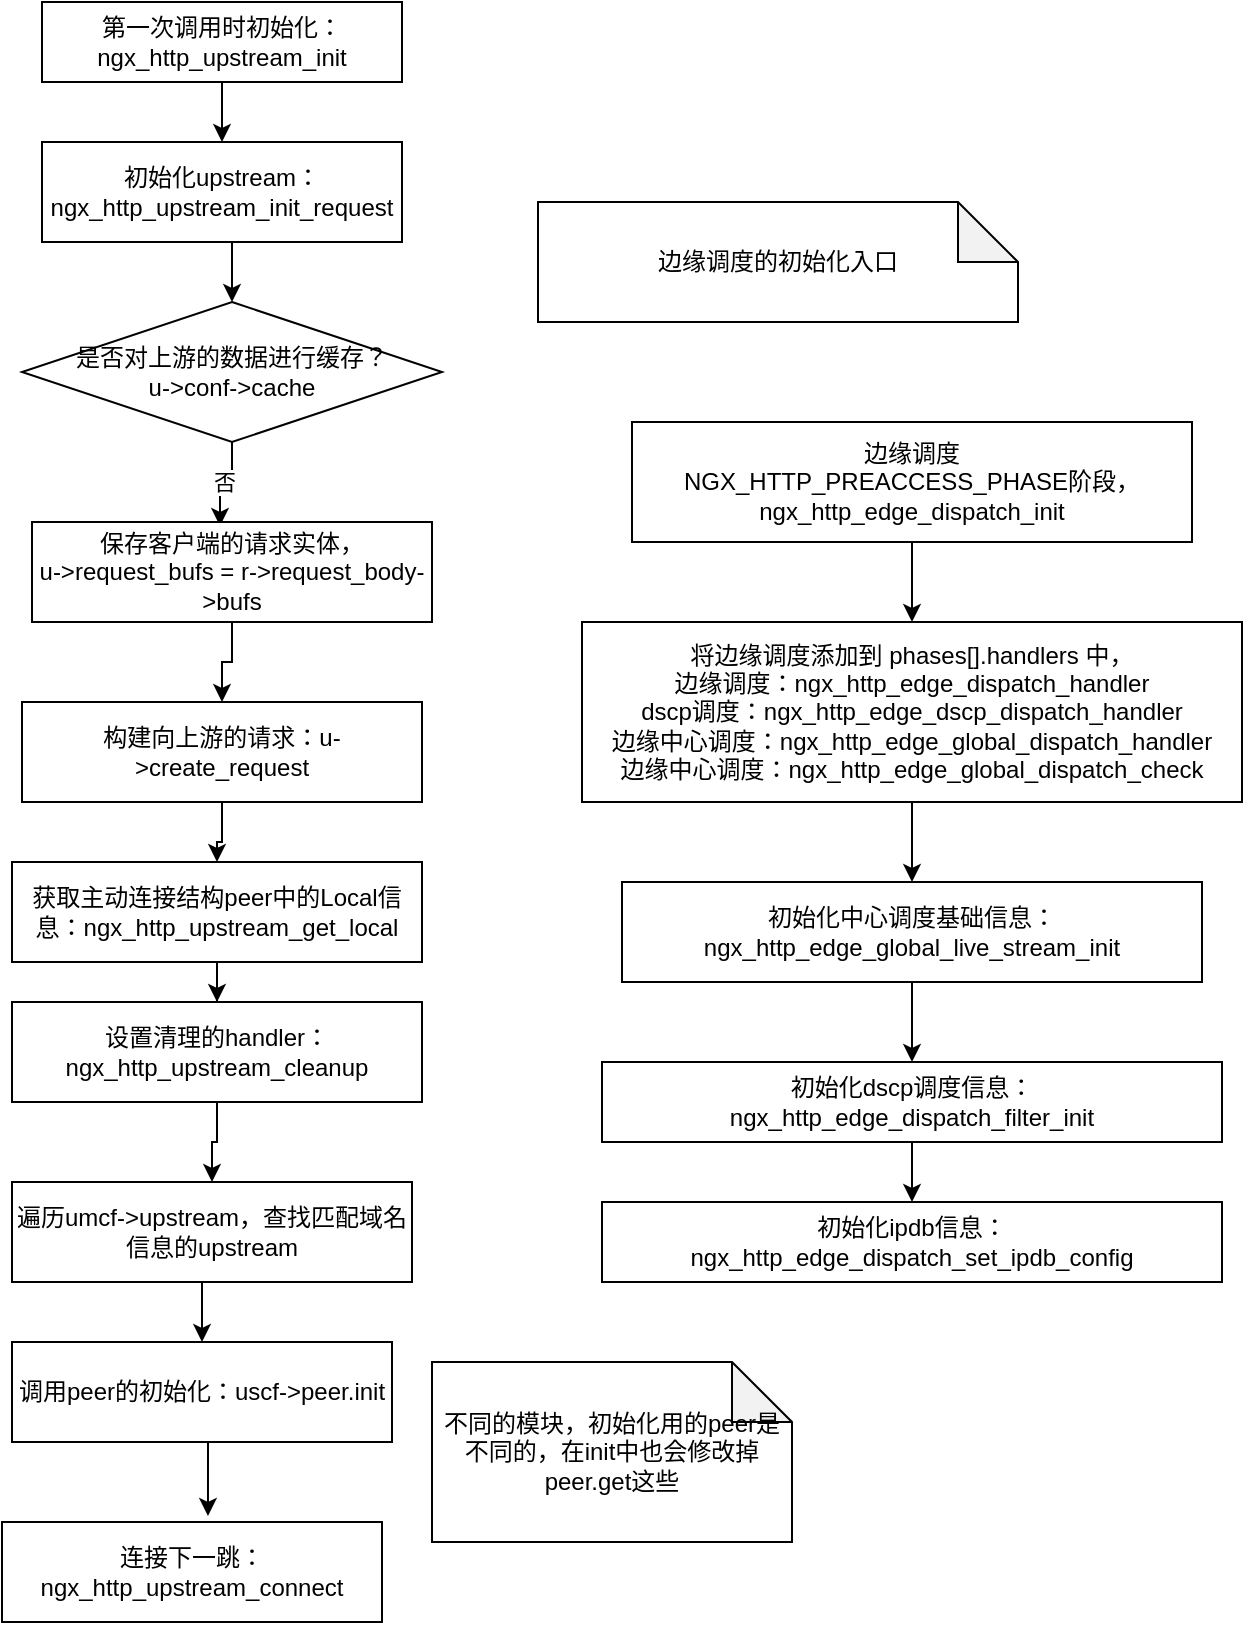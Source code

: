 <mxfile version="12.7.1" type="device" pages="6"><diagram id="xJa1VLeCb-OxKfopgKC_" name="边缘调度"><mxGraphModel dx="720" dy="401" grid="1" gridSize="10" guides="1" tooltips="1" connect="1" arrows="1" fold="1" page="1" pageScale="1" pageWidth="827" pageHeight="1169" background="#ffffff" math="0" shadow="0"><root><mxCell id="0"/><mxCell id="1" parent="0"/><mxCell id="dmSYt0B4u4W0ROrOvuMu-9" value="否" style="edgeStyle=orthogonalEdgeStyle;rounded=0;orthogonalLoop=1;jettySize=auto;html=1;exitX=0.5;exitY=1;exitDx=0;exitDy=0;entryX=0.47;entryY=0.04;entryDx=0;entryDy=0;entryPerimeter=0;" parent="1" source="R6pWx-1l5vKUemTgEosf-3" target="R6pWx-1l5vKUemTgEosf-4" edge="1"><mxGeometry relative="1" as="geometry"/></mxCell><mxCell id="R6pWx-1l5vKUemTgEosf-3" value="是否对上游的数据进行缓存？&lt;br&gt;u-&amp;gt;conf-&amp;gt;cache" style="rhombus;whiteSpace=wrap;html=1;" parent="1" vertex="1"><mxGeometry x="60" y="250" width="210" height="70" as="geometry"/></mxCell><mxCell id="dmSYt0B4u4W0ROrOvuMu-45" style="edgeStyle=orthogonalEdgeStyle;rounded=0;orthogonalLoop=1;jettySize=auto;html=1;exitX=0.5;exitY=1;exitDx=0;exitDy=0;entryX=0.5;entryY=0;entryDx=0;entryDy=0;" parent="1" source="R6pWx-1l5vKUemTgEosf-4" target="dmSYt0B4u4W0ROrOvuMu-4" edge="1"><mxGeometry relative="1" as="geometry"/></mxCell><mxCell id="R6pWx-1l5vKUemTgEosf-4" value="保存客户端的请求实体，&lt;br&gt;u-&amp;gt;request_bufs = r-&amp;gt;request_body-&amp;gt;bufs" style="rounded=0;whiteSpace=wrap;html=1;" parent="1" vertex="1"><mxGeometry x="65" y="360" width="200" height="50" as="geometry"/></mxCell><mxCell id="dmSYt0B4u4W0ROrOvuMu-42" style="edgeStyle=orthogonalEdgeStyle;rounded=0;orthogonalLoop=1;jettySize=auto;html=1;exitX=0.5;exitY=1;exitDx=0;exitDy=0;entryX=0.5;entryY=0;entryDx=0;entryDy=0;" parent="1" source="R6pWx-1l5vKUemTgEosf-6" target="R6pWx-1l5vKUemTgEosf-7" edge="1"><mxGeometry relative="1" as="geometry"/></mxCell><mxCell id="R6pWx-1l5vKUemTgEosf-6" value="第一次调用时初始化：ngx_http_upstream_init" style="rounded=0;whiteSpace=wrap;html=1;" parent="1" vertex="1"><mxGeometry x="70" y="100" width="180" height="40" as="geometry"/></mxCell><mxCell id="dmSYt0B4u4W0ROrOvuMu-44" style="edgeStyle=orthogonalEdgeStyle;rounded=0;orthogonalLoop=1;jettySize=auto;html=1;exitX=0.5;exitY=1;exitDx=0;exitDy=0;entryX=0.5;entryY=0;entryDx=0;entryDy=0;" parent="1" source="R6pWx-1l5vKUemTgEosf-7" target="R6pWx-1l5vKUemTgEosf-3" edge="1"><mxGeometry relative="1" as="geometry"/></mxCell><mxCell id="R6pWx-1l5vKUemTgEosf-7" value="初始化upstream：ngx_http_upstream_init_request" style="rounded=0;whiteSpace=wrap;html=1;" parent="1" vertex="1"><mxGeometry x="70" y="170" width="180" height="50" as="geometry"/></mxCell><mxCell id="hOz2YSWIGSY49YrpxIc_-2" value="边缘调度的初始化入口" style="shape=note;whiteSpace=wrap;html=1;backgroundOutline=1;darkOpacity=0.05;" parent="1" vertex="1"><mxGeometry x="318" y="200" width="240" height="60" as="geometry"/></mxCell><mxCell id="dmSYt0B4u4W0ROrOvuMu-1" value="不同的模块，初始化用的peer是不同的，在init中也会修改掉peer.get这些" style="shape=note;whiteSpace=wrap;html=1;backgroundOutline=1;darkOpacity=0.05;" parent="1" vertex="1"><mxGeometry x="265" y="780" width="180" height="90" as="geometry"/></mxCell><mxCell id="dmSYt0B4u4W0ROrOvuMu-52" style="edgeStyle=orthogonalEdgeStyle;rounded=0;orthogonalLoop=1;jettySize=auto;html=1;exitX=0.5;exitY=1;exitDx=0;exitDy=0;" parent="1" source="dmSYt0B4u4W0ROrOvuMu-2" target="dmSYt0B4u4W0ROrOvuMu-15" edge="1"><mxGeometry relative="1" as="geometry"/></mxCell><mxCell id="dmSYt0B4u4W0ROrOvuMu-2" value="将边缘调度添加到 phases[].handlers 中，&lt;br&gt;边缘调度：ngx_http_edge_dispatch_handler&lt;br&gt;dscp调度：ngx_http_edge_dscp_dispatch_handler&lt;br&gt;边缘中心调度：ngx_http_edge_global_dispatch_handler&lt;br&gt;边缘中心调度：ngx_http_edge_global_dispatch_check" style="rounded=0;whiteSpace=wrap;html=1;" parent="1" vertex="1"><mxGeometry x="340" y="410" width="330" height="90" as="geometry"/></mxCell><mxCell id="dmSYt0B4u4W0ROrOvuMu-47" style="edgeStyle=orthogonalEdgeStyle;rounded=0;orthogonalLoop=1;jettySize=auto;html=1;exitX=0.5;exitY=1;exitDx=0;exitDy=0;" parent="1" source="dmSYt0B4u4W0ROrOvuMu-3" target="dmSYt0B4u4W0ROrOvuMu-8" edge="1"><mxGeometry relative="1" as="geometry"/></mxCell><mxCell id="dmSYt0B4u4W0ROrOvuMu-3" value="获取主动连接结构peer中的Local信息：ngx_http_upstream_get_local" style="rounded=0;whiteSpace=wrap;html=1;" parent="1" vertex="1"><mxGeometry x="55" y="530" width="205" height="50" as="geometry"/></mxCell><mxCell id="dmSYt0B4u4W0ROrOvuMu-46" style="edgeStyle=orthogonalEdgeStyle;rounded=0;orthogonalLoop=1;jettySize=auto;html=1;exitX=0.5;exitY=1;exitDx=0;exitDy=0;" parent="1" source="dmSYt0B4u4W0ROrOvuMu-4" target="dmSYt0B4u4W0ROrOvuMu-3" edge="1"><mxGeometry relative="1" as="geometry"/></mxCell><mxCell id="dmSYt0B4u4W0ROrOvuMu-4" value="构建向上游的请求：u-&amp;gt;create_request" style="rounded=0;whiteSpace=wrap;html=1;" parent="1" vertex="1"><mxGeometry x="60" y="450" width="200" height="50" as="geometry"/></mxCell><mxCell id="dmSYt0B4u4W0ROrOvuMu-5" value="连接下一跳：ngx_http_upstream_connect" style="rounded=0;whiteSpace=wrap;html=1;" parent="1" vertex="1"><mxGeometry x="50" y="860" width="190" height="50" as="geometry"/></mxCell><mxCell id="dmSYt0B4u4W0ROrOvuMu-50" style="edgeStyle=orthogonalEdgeStyle;rounded=0;orthogonalLoop=1;jettySize=auto;html=1;exitX=0.5;exitY=1;exitDx=0;exitDy=0;entryX=0.542;entryY=-0.06;entryDx=0;entryDy=0;entryPerimeter=0;" parent="1" source="dmSYt0B4u4W0ROrOvuMu-6" target="dmSYt0B4u4W0ROrOvuMu-5" edge="1"><mxGeometry relative="1" as="geometry"/></mxCell><mxCell id="dmSYt0B4u4W0ROrOvuMu-6" value="调用peer的初始化：uscf-&amp;gt;peer.init" style="rounded=0;whiteSpace=wrap;html=1;" parent="1" vertex="1"><mxGeometry x="55" y="770" width="190" height="50" as="geometry"/></mxCell><mxCell id="dmSYt0B4u4W0ROrOvuMu-49" style="edgeStyle=orthogonalEdgeStyle;rounded=0;orthogonalLoop=1;jettySize=auto;html=1;exitX=0.5;exitY=1;exitDx=0;exitDy=0;entryX=0.5;entryY=0;entryDx=0;entryDy=0;" parent="1" source="dmSYt0B4u4W0ROrOvuMu-7" target="dmSYt0B4u4W0ROrOvuMu-6" edge="1"><mxGeometry relative="1" as="geometry"/></mxCell><mxCell id="dmSYt0B4u4W0ROrOvuMu-7" value="遍历umcf-&amp;gt;upstream，查找匹配域名信息的upstream" style="rounded=0;whiteSpace=wrap;html=1;" parent="1" vertex="1"><mxGeometry x="55" y="690" width="200" height="50" as="geometry"/></mxCell><mxCell id="dmSYt0B4u4W0ROrOvuMu-48" style="edgeStyle=orthogonalEdgeStyle;rounded=0;orthogonalLoop=1;jettySize=auto;html=1;exitX=0.5;exitY=1;exitDx=0;exitDy=0;entryX=0.5;entryY=0;entryDx=0;entryDy=0;" parent="1" source="dmSYt0B4u4W0ROrOvuMu-8" target="dmSYt0B4u4W0ROrOvuMu-7" edge="1"><mxGeometry relative="1" as="geometry"/></mxCell><mxCell id="dmSYt0B4u4W0ROrOvuMu-8" value="设置清理的handler：ngx_http_upstream_cleanup" style="rounded=0;whiteSpace=wrap;html=1;" parent="1" vertex="1"><mxGeometry x="55" y="600" width="205" height="50" as="geometry"/></mxCell><mxCell id="dmSYt0B4u4W0ROrOvuMu-51" style="edgeStyle=orthogonalEdgeStyle;rounded=0;orthogonalLoop=1;jettySize=auto;html=1;exitX=0.5;exitY=1;exitDx=0;exitDy=0;entryX=0.5;entryY=0;entryDx=0;entryDy=0;" parent="1" source="dmSYt0B4u4W0ROrOvuMu-11" target="dmSYt0B4u4W0ROrOvuMu-2" edge="1"><mxGeometry relative="1" as="geometry"/></mxCell><mxCell id="dmSYt0B4u4W0ROrOvuMu-11" value="边缘调度&lt;br&gt;NGX_HTTP_PREACCESS_PHASE阶段，ngx_http_edge_dispatch_init" style="rounded=0;whiteSpace=wrap;html=1;" parent="1" vertex="1"><mxGeometry x="365" y="310" width="280" height="60" as="geometry"/></mxCell><mxCell id="dmSYt0B4u4W0ROrOvuMu-13" value="初始化ipdb信息：&lt;br&gt;ngx_http_edge_dispatch_set_ipdb_config" style="rounded=0;whiteSpace=wrap;html=1;" parent="1" vertex="1"><mxGeometry x="350" y="700" width="310" height="40" as="geometry"/></mxCell><mxCell id="dmSYt0B4u4W0ROrOvuMu-54" style="edgeStyle=orthogonalEdgeStyle;rounded=0;orthogonalLoop=1;jettySize=auto;html=1;exitX=0.5;exitY=1;exitDx=0;exitDy=0;" parent="1" source="dmSYt0B4u4W0ROrOvuMu-14" target="dmSYt0B4u4W0ROrOvuMu-13" edge="1"><mxGeometry relative="1" as="geometry"/></mxCell><mxCell id="dmSYt0B4u4W0ROrOvuMu-14" value="初始化dscp调度信息：&lt;br&gt;ngx_http_edge_dispatch_filter_init" style="rounded=0;whiteSpace=wrap;html=1;" parent="1" vertex="1"><mxGeometry x="350" y="630" width="310" height="40" as="geometry"/></mxCell><mxCell id="dmSYt0B4u4W0ROrOvuMu-53" style="edgeStyle=orthogonalEdgeStyle;rounded=0;orthogonalLoop=1;jettySize=auto;html=1;exitX=0.5;exitY=1;exitDx=0;exitDy=0;entryX=0.5;entryY=0;entryDx=0;entryDy=0;" parent="1" source="dmSYt0B4u4W0ROrOvuMu-15" target="dmSYt0B4u4W0ROrOvuMu-14" edge="1"><mxGeometry relative="1" as="geometry"/></mxCell><mxCell id="dmSYt0B4u4W0ROrOvuMu-15" value="初始化中心调度基础信息：&lt;br&gt;ngx_http_edge_global_live_stream_init" style="rounded=0;whiteSpace=wrap;html=1;" parent="1" vertex="1"><mxGeometry x="360" y="540" width="290" height="50" as="geometry"/></mxCell></root></mxGraphModel></diagram><diagram id="uzWTCNlOHrkC--cHDbZ6" name="302重定向"><mxGraphModel dx="1046" dy="570" grid="1" gridSize="10" guides="1" tooltips="1" connect="1" arrows="1" fold="1" page="1" pageScale="1" pageWidth="827" pageHeight="1169" math="0" shadow="0"><root><mxCell id="VX5C98Mkdf1qxtgi8NwO-0"/><mxCell id="VX5C98Mkdf1qxtgi8NwO-1" parent="VX5C98Mkdf1qxtgi8NwO-0"/><mxCell id="Jim0SQ9EVV2BfO76Mbbh-0" value="302重定向&lt;br&gt;模块 ngx_http_upstream_redirect_module" style="shape=note;whiteSpace=wrap;html=1;backgroundOutline=1;darkOpacity=0.05;" vertex="1" parent="VX5C98Mkdf1qxtgi8NwO-1"><mxGeometry x="70" y="50" width="240" height="50" as="geometry"/></mxCell><mxCell id="Jim0SQ9EVV2BfO76Mbbh-1" value="" style="edgeStyle=orthogonalEdgeStyle;rounded=0;orthogonalLoop=1;jettySize=auto;html=1;" edge="1" parent="VX5C98Mkdf1qxtgi8NwO-1" source="Jim0SQ9EVV2BfO76Mbbh-2" target="Jim0SQ9EVV2BfO76Mbbh-19"><mxGeometry relative="1" as="geometry"/></mxCell><mxCell id="Jim0SQ9EVV2BfO76Mbbh-2" value="调用header_filter，获取模式和ip&lt;br&gt;ngx_http_core_ex_get_dispatch_mode" style="rounded=0;whiteSpace=wrap;html=1;" vertex="1" parent="VX5C98Mkdf1qxtgi8NwO-1"><mxGeometry x="165.5" y="310" width="232" height="50" as="geometry"/></mxCell><mxCell id="Jim0SQ9EVV2BfO76Mbbh-3" value="" style="edgeStyle=orthogonalEdgeStyle;rounded=0;orthogonalLoop=1;jettySize=auto;html=1;" edge="1" parent="VX5C98Mkdf1qxtgi8NwO-1" source="Jim0SQ9EVV2BfO76Mbbh-4" target="Jim0SQ9EVV2BfO76Mbbh-2"><mxGeometry relative="1" as="geometry"/></mxCell><mxCell id="Jim0SQ9EVV2BfO76Mbbh-4" value="&lt;span style=&quot;white-space: normal&quot;&gt;赋值header_filter：&lt;br&gt;ngx_http_upstream_redirect_filter&lt;/span&gt;" style="rounded=0;whiteSpace=wrap;html=1;" vertex="1" parent="VX5C98Mkdf1qxtgi8NwO-1"><mxGeometry x="181.5" y="220" width="190" height="50" as="geometry"/></mxCell><mxCell id="Jim0SQ9EVV2BfO76Mbbh-5" value="" style="edgeStyle=orthogonalEdgeStyle;rounded=0;orthogonalLoop=1;jettySize=auto;html=1;" edge="1" parent="VX5C98Mkdf1qxtgi8NwO-1" source="Jim0SQ9EVV2BfO76Mbbh-6" target="Jim0SQ9EVV2BfO76Mbbh-4"><mxGeometry relative="1" as="geometry"/></mxCell><mxCell id="Jim0SQ9EVV2BfO76Mbbh-6" value="302功能初始化的时候，添加了header_filter" style="rounded=0;whiteSpace=wrap;html=1;" vertex="1" parent="VX5C98Mkdf1qxtgi8NwO-1"><mxGeometry x="183" y="130" width="187" height="50" as="geometry"/></mxCell><mxCell id="Jim0SQ9EVV2BfO76Mbbh-7" value="否" style="edgeStyle=orthogonalEdgeStyle;rounded=0;orthogonalLoop=1;jettySize=auto;html=1;" edge="1" parent="VX5C98Mkdf1qxtgi8NwO-1" source="Jim0SQ9EVV2BfO76Mbbh-10" target="Jim0SQ9EVV2BfO76Mbbh-25"><mxGeometry relative="1" as="geometry"/></mxCell><mxCell id="Jim0SQ9EVV2BfO76Mbbh-8" style="edgeStyle=orthogonalEdgeStyle;rounded=0;orthogonalLoop=1;jettySize=auto;html=1;exitX=1;exitY=0.5;exitDx=0;exitDy=0;entryX=0.5;entryY=0;entryDx=0;entryDy=0;" edge="1" parent="VX5C98Mkdf1qxtgi8NwO-1" source="Jim0SQ9EVV2BfO76Mbbh-10" target="Jim0SQ9EVV2BfO76Mbbh-23"><mxGeometry relative="1" as="geometry"/></mxCell><mxCell id="Jim0SQ9EVV2BfO76Mbbh-9" value="是" style="text;html=1;align=center;verticalAlign=middle;resizable=0;points=[];labelBackgroundColor=#ffffff;" vertex="1" connectable="0" parent="Jim0SQ9EVV2BfO76Mbbh-8"><mxGeometry x="-0.551" y="4" relative="1" as="geometry"><mxPoint as="offset"/></mxGeometry></mxCell><mxCell id="Jim0SQ9EVV2BfO76Mbbh-10" value="连接是ssl？" style="rhombus;whiteSpace=wrap;html=1;" vertex="1" parent="VX5C98Mkdf1qxtgi8NwO-1"><mxGeometry x="455" y="300" width="200" height="60" as="geometry"/></mxCell><mxCell id="Jim0SQ9EVV2BfO76Mbbh-11" style="edgeStyle=orthogonalEdgeStyle;rounded=0;orthogonalLoop=1;jettySize=auto;html=1;exitX=0.5;exitY=1;exitDx=0;exitDy=0;" edge="1" parent="VX5C98Mkdf1qxtgi8NwO-1" source="Jim0SQ9EVV2BfO76Mbbh-15" target="Jim0SQ9EVV2BfO76Mbbh-26"><mxGeometry relative="1" as="geometry"/></mxCell><mxCell id="Jim0SQ9EVV2BfO76Mbbh-12" value="是" style="text;html=1;align=center;verticalAlign=middle;resizable=0;points=[];labelBackgroundColor=#ffffff;" vertex="1" connectable="0" parent="Jim0SQ9EVV2BfO76Mbbh-11"><mxGeometry x="0.001" y="83" relative="1" as="geometry"><mxPoint x="-82" y="-83" as="offset"/></mxGeometry></mxCell><mxCell id="Jim0SQ9EVV2BfO76Mbbh-13" style="edgeStyle=orthogonalEdgeStyle;rounded=0;orthogonalLoop=1;jettySize=auto;html=1;exitX=1;exitY=0.5;exitDx=0;exitDy=0;entryX=0.5;entryY=0;entryDx=0;entryDy=0;" edge="1" parent="VX5C98Mkdf1qxtgi8NwO-1" source="Jim0SQ9EVV2BfO76Mbbh-15" target="Jim0SQ9EVV2BfO76Mbbh-10"><mxGeometry relative="1" as="geometry"/></mxCell><mxCell id="Jim0SQ9EVV2BfO76Mbbh-14" value="否" style="text;html=1;align=center;verticalAlign=middle;resizable=0;points=[];labelBackgroundColor=#ffffff;" vertex="1" connectable="0" parent="Jim0SQ9EVV2BfO76Mbbh-13"><mxGeometry x="-0.392" y="-2" relative="1" as="geometry"><mxPoint as="offset"/></mxGeometry></mxCell><mxCell id="Jim0SQ9EVV2BfO76Mbbh-15" value="是proxy模式？" style="rhombus;whiteSpace=wrap;html=1;" vertex="1" parent="VX5C98Mkdf1qxtgi8NwO-1"><mxGeometry x="171.5" y="510" width="200" height="60" as="geometry"/></mxCell><mxCell id="Jim0SQ9EVV2BfO76Mbbh-16" value="是" style="edgeStyle=orthogonalEdgeStyle;rounded=0;orthogonalLoop=1;jettySize=auto;html=1;" edge="1" parent="VX5C98Mkdf1qxtgi8NwO-1" source="Jim0SQ9EVV2BfO76Mbbh-19" target="Jim0SQ9EVV2BfO76Mbbh-15"><mxGeometry relative="1" as="geometry"/></mxCell><mxCell id="Jim0SQ9EVV2BfO76Mbbh-17" style="edgeStyle=orthogonalEdgeStyle;rounded=0;orthogonalLoop=1;jettySize=auto;html=1;exitX=0;exitY=0.5;exitDx=0;exitDy=0;entryX=0.5;entryY=0;entryDx=0;entryDy=0;" edge="1" parent="VX5C98Mkdf1qxtgi8NwO-1" source="Jim0SQ9EVV2BfO76Mbbh-19" target="Jim0SQ9EVV2BfO76Mbbh-26"><mxGeometry relative="1" as="geometry"/></mxCell><mxCell id="Jim0SQ9EVV2BfO76Mbbh-18" value="否" style="text;html=1;align=center;verticalAlign=middle;resizable=0;points=[];labelBackgroundColor=#ffffff;" vertex="1" connectable="0" parent="Jim0SQ9EVV2BfO76Mbbh-17"><mxGeometry x="-0.815" y="3" relative="1" as="geometry"><mxPoint as="offset"/></mxGeometry></mxCell><mxCell id="Jim0SQ9EVV2BfO76Mbbh-19" value="状态码是302？" style="rhombus;whiteSpace=wrap;html=1;" vertex="1" parent="VX5C98Mkdf1qxtgi8NwO-1"><mxGeometry x="175" y="410" width="200" height="60" as="geometry"/></mxCell><mxCell id="Jim0SQ9EVV2BfO76Mbbh-20" value="" style="edgeStyle=orthogonalEdgeStyle;rounded=0;orthogonalLoop=1;jettySize=auto;html=1;" edge="1" parent="VX5C98Mkdf1qxtgi8NwO-1" source="Jim0SQ9EVV2BfO76Mbbh-21" target="Jim0SQ9EVV2BfO76Mbbh-28"><mxGeometry relative="1" as="geometry"/></mxCell><mxCell id="Jim0SQ9EVV2BfO76Mbbh-21" value="获取端口信息：&lt;br&gt;ngx_http_core_ex_get_dispatch_port" style="rounded=0;whiteSpace=wrap;html=1;" vertex="1" parent="VX5C98Mkdf1qxtgi8NwO-1"><mxGeometry x="440.75" y="500" width="228.5" height="50" as="geometry"/></mxCell><mxCell id="Jim0SQ9EVV2BfO76Mbbh-22" style="edgeStyle=orthogonalEdgeStyle;rounded=0;orthogonalLoop=1;jettySize=auto;html=1;exitX=0.5;exitY=1;exitDx=0;exitDy=0;entryX=0.5;entryY=0;entryDx=0;entryDy=0;" edge="1" parent="VX5C98Mkdf1qxtgi8NwO-1" source="Jim0SQ9EVV2BfO76Mbbh-23" target="Jim0SQ9EVV2BfO76Mbbh-21"><mxGeometry relative="1" as="geometry"/></mxCell><mxCell id="Jim0SQ9EVV2BfO76Mbbh-23" value="获取https的ip信息：&lt;br&gt;ngx_http_core_ex_get_auth_domain" style="rounded=0;whiteSpace=wrap;html=1;" vertex="1" parent="VX5C98Mkdf1qxtgi8NwO-1"><mxGeometry x="710" y="400" width="204" height="50" as="geometry"/></mxCell><mxCell id="Jim0SQ9EVV2BfO76Mbbh-24" style="edgeStyle=orthogonalEdgeStyle;rounded=0;orthogonalLoop=1;jettySize=auto;html=1;exitX=0.5;exitY=1;exitDx=0;exitDy=0;" edge="1" parent="VX5C98Mkdf1qxtgi8NwO-1" source="Jim0SQ9EVV2BfO76Mbbh-25" target="Jim0SQ9EVV2BfO76Mbbh-21"><mxGeometry relative="1" as="geometry"/></mxCell><mxCell id="Jim0SQ9EVV2BfO76Mbbh-25" value="获取http的ip信息：&lt;br&gt;ngx_http_core_ex_get_dispatch_ip" style="rounded=0;whiteSpace=wrap;html=1;" vertex="1" parent="VX5C98Mkdf1qxtgi8NwO-1"><mxGeometry x="460" y="410" width="190" height="50" as="geometry"/></mxCell><mxCell id="Jim0SQ9EVV2BfO76Mbbh-26" value="执行下一个filter" style="rounded=1;whiteSpace=wrap;html=1;" vertex="1" parent="VX5C98Mkdf1qxtgi8NwO-1"><mxGeometry x="204.75" y="790" width="133.5" height="30" as="geometry"/></mxCell><mxCell id="Jim0SQ9EVV2BfO76Mbbh-27" value="" style="edgeStyle=orthogonalEdgeStyle;rounded=0;orthogonalLoop=1;jettySize=auto;html=1;" edge="1" parent="VX5C98Mkdf1qxtgi8NwO-1" source="Jim0SQ9EVV2BfO76Mbbh-28" target="Jim0SQ9EVV2BfO76Mbbh-30"><mxGeometry relative="1" as="geometry"/></mxCell><mxCell id="Jim0SQ9EVV2BfO76Mbbh-28" value="获取关键信息并设置：&lt;br&gt;获取：ngx_http_upstream_redirect_filter_add_args_hook_handler&lt;br&gt;设置：ngx_http_upstream_redirect_filter_add_args" style="rounded=0;whiteSpace=wrap;html=1;" vertex="1" parent="VX5C98Mkdf1qxtgi8NwO-1"><mxGeometry x="375" y="600" width="360" height="50" as="geometry"/></mxCell><mxCell id="Jim0SQ9EVV2BfO76Mbbh-29" style="edgeStyle=orthogonalEdgeStyle;rounded=0;orthogonalLoop=1;jettySize=auto;html=1;exitX=0.5;exitY=1;exitDx=0;exitDy=0;entryX=0.5;entryY=0;entryDx=0;entryDy=0;" edge="1" parent="VX5C98Mkdf1qxtgi8NwO-1" source="Jim0SQ9EVV2BfO76Mbbh-30" target="Jim0SQ9EVV2BfO76Mbbh-26"><mxGeometry relative="1" as="geometry"/></mxCell><mxCell id="Jim0SQ9EVV2BfO76Mbbh-30" value="修改url：r-&amp;gt;unparsed_uri" style="rounded=0;whiteSpace=wrap;html=1;" vertex="1" parent="VX5C98Mkdf1qxtgi8NwO-1"><mxGeometry x="442.5" y="700" width="225" height="50" as="geometry"/></mxCell><mxCell id="Jim0SQ9EVV2BfO76Mbbh-31" value="数据取自：ctx-&amp;gt;dispatch_ip&lt;br&gt;靠不同的u-&amp;gt;upstream-&amp;gt;peer.get获取" style="shape=note;whiteSpace=wrap;html=1;backgroundOutline=1;darkOpacity=0.05;" vertex="1" parent="VX5C98Mkdf1qxtgi8NwO-1"><mxGeometry x="660" y="180" width="220" height="60" as="geometry"/></mxCell></root></mxGraphModel></diagram><diagram id="_yiFbWBg0j80yWjBiA4f" name="边缘调度"><mxGraphModel dx="1046" dy="570" grid="1" gridSize="10" guides="1" tooltips="1" connect="1" arrows="1" fold="1" page="1" pageScale="1" pageWidth="827" pageHeight="1169" math="0" shadow="0"><root><mxCell id="AdxXZl-N3tnsDJ-UK5km-0"/><mxCell id="AdxXZl-N3tnsDJ-UK5km-1" parent="AdxXZl-N3tnsDJ-UK5km-0"/><mxCell id="w0uAHfiiwv0NIAFd8Xt3-0" style="edgeStyle=orthogonalEdgeStyle;rounded=0;orthogonalLoop=1;jettySize=auto;html=1;exitX=0.5;exitY=1;exitDx=0;exitDy=0;entryX=0.5;entryY=0;entryDx=0;entryDy=0;" edge="1" parent="AdxXZl-N3tnsDJ-UK5km-1" source="w0uAHfiiwv0NIAFd8Xt3-1" target="w0uAHfiiwv0NIAFd8Xt3-8"><mxGeometry relative="1" as="geometry"/></mxCell><mxCell id="w0uAHfiiwv0NIAFd8Xt3-1" value="是否为blacklist类型？" style="rhombus;whiteSpace=wrap;html=1;" vertex="1" parent="AdxXZl-N3tnsDJ-UK5km-1"><mxGeometry x="301" y="370" width="200" height="60" as="geometry"/></mxCell><mxCell id="w0uAHfiiwv0NIAFd8Xt3-2" value="边缘调度&lt;br&gt;通过：query_ip_scheduler" style="shape=note;whiteSpace=wrap;html=1;backgroundOutline=1;darkOpacity=0.05;" vertex="1" parent="AdxXZl-N3tnsDJ-UK5km-1"><mxGeometry x="120" y="150" width="170" height="50" as="geometry"/></mxCell><mxCell id="w0uAHfiiwv0NIAFd8Xt3-3" style="edgeStyle=orthogonalEdgeStyle;rounded=0;orthogonalLoop=1;jettySize=auto;html=1;exitX=0.5;exitY=1;exitDx=0;exitDy=0;entryX=0.5;entryY=0;entryDx=0;entryDy=0;" edge="1" parent="AdxXZl-N3tnsDJ-UK5km-1" source="w0uAHfiiwv0NIAFd8Xt3-4" target="w0uAHfiiwv0NIAFd8Xt3-1"><mxGeometry relative="1" as="geometry"/></mxCell><mxCell id="w0uAHfiiwv0NIAFd8Xt3-4" value="是否为ipdb_direct类型？" style="rhombus;whiteSpace=wrap;html=1;" vertex="1" parent="AdxXZl-N3tnsDJ-UK5km-1"><mxGeometry x="301" y="270" width="200" height="60" as="geometry"/></mxCell><mxCell id="w0uAHfiiwv0NIAFd8Xt3-5" style="edgeStyle=orthogonalEdgeStyle;rounded=0;orthogonalLoop=1;jettySize=auto;html=1;exitX=0.5;exitY=1;exitDx=0;exitDy=0;entryX=0.5;entryY=0;entryDx=0;entryDy=0;" edge="1" parent="AdxXZl-N3tnsDJ-UK5km-1" source="w0uAHfiiwv0NIAFd8Xt3-6" target="w0uAHfiiwv0NIAFd8Xt3-14"><mxGeometry relative="1" as="geometry"/></mxCell><mxCell id="w0uAHfiiwv0NIAFd8Xt3-6" value="初始化查询信息，并调用查询接口：&lt;br&gt;ngx_http_edge_dispatch_exec" style="rounded=0;whiteSpace=wrap;html=1;" vertex="1" parent="AdxXZl-N3tnsDJ-UK5km-1"><mxGeometry x="298" y="555" width="210" height="55" as="geometry"/></mxCell><mxCell id="w0uAHfiiwv0NIAFd8Xt3-7" style="edgeStyle=orthogonalEdgeStyle;rounded=0;orthogonalLoop=1;jettySize=auto;html=1;exitX=0.5;exitY=1;exitDx=0;exitDy=0;entryX=0.5;entryY=0;entryDx=0;entryDy=0;" edge="1" parent="AdxXZl-N3tnsDJ-UK5km-1" source="w0uAHfiiwv0NIAFd8Xt3-8" target="w0uAHfiiwv0NIAFd8Xt3-6"><mxGeometry relative="1" as="geometry"/></mxCell><mxCell id="w0uAHfiiwv0NIAFd8Xt3-8" value="设置ipdb的options和flag" style="rounded=0;whiteSpace=wrap;html=1;" vertex="1" parent="AdxXZl-N3tnsDJ-UK5km-1"><mxGeometry x="308" y="460" width="190" height="50" as="geometry"/></mxCell><mxCell id="w0uAHfiiwv0NIAFd8Xt3-9" style="edgeStyle=orthogonalEdgeStyle;rounded=0;orthogonalLoop=1;jettySize=auto;html=1;exitX=0.5;exitY=1;exitDx=0;exitDy=0;entryX=0.5;entryY=0;entryDx=0;entryDy=0;" edge="1" parent="AdxXZl-N3tnsDJ-UK5km-1" source="w0uAHfiiwv0NIAFd8Xt3-10" target="w0uAHfiiwv0NIAFd8Xt3-4"><mxGeometry relative="1" as="geometry"/></mxCell><mxCell id="w0uAHfiiwv0NIAFd8Xt3-10" value="获取到ws的iphost：&lt;br&gt;ngx_http_ws_iphost_req_flag_get" style="rounded=0;whiteSpace=wrap;html=1;" vertex="1" parent="AdxXZl-N3tnsDJ-UK5km-1"><mxGeometry x="306" y="160" width="190" height="60" as="geometry"/></mxCell><mxCell id="w0uAHfiiwv0NIAFd8Xt3-11" style="edgeStyle=orthogonalEdgeStyle;rounded=0;orthogonalLoop=1;jettySize=auto;html=1;exitX=0.5;exitY=1;exitDx=0;exitDy=0;entryX=0.5;entryY=0;entryDx=0;entryDy=0;" edge="1" parent="AdxXZl-N3tnsDJ-UK5km-1" source="w0uAHfiiwv0NIAFd8Xt3-12" target="w0uAHfiiwv0NIAFd8Xt3-10"><mxGeometry relative="1" as="geometry"/></mxCell><mxCell id="w0uAHfiiwv0NIAFd8Xt3-12" value="&lt;span style=&quot;white-space: normal&quot;&gt;边缘调度：&lt;br&gt;ngx_http_edge_dispatch_handler&lt;/span&gt;" style="rounded=0;whiteSpace=wrap;html=1;" vertex="1" parent="AdxXZl-N3tnsDJ-UK5km-1"><mxGeometry x="308" y="70" width="190" height="50" as="geometry"/></mxCell><mxCell id="w0uAHfiiwv0NIAFd8Xt3-13" style="edgeStyle=orthogonalEdgeStyle;rounded=0;orthogonalLoop=1;jettySize=auto;html=1;exitX=0.5;exitY=1;exitDx=0;exitDy=0;entryX=0.5;entryY=0;entryDx=0;entryDy=0;" edge="1" parent="AdxXZl-N3tnsDJ-UK5km-1" source="w0uAHfiiwv0NIAFd8Xt3-14" target="w0uAHfiiwv0NIAFd8Xt3-17"><mxGeometry relative="1" as="geometry"/></mxCell><mxCell id="w0uAHfiiwv0NIAFd8Xt3-14" value="调用ipdb接口查询：&lt;br&gt;query_ip_scheduler" style="rounded=0;whiteSpace=wrap;html=1;" vertex="1" parent="AdxXZl-N3tnsDJ-UK5km-1"><mxGeometry x="306" y="660" width="190" height="50" as="geometry"/></mxCell><mxCell id="w0uAHfiiwv0NIAFd8Xt3-15" value="调用ipdb查询接口" style="shape=note;whiteSpace=wrap;html=1;backgroundOutline=1;darkOpacity=0.05;" vertex="1" parent="AdxXZl-N3tnsDJ-UK5km-1"><mxGeometry x="100" y="650" width="150" height="50" as="geometry"/></mxCell><mxCell id="w0uAHfiiwv0NIAFd8Xt3-16" style="edgeStyle=orthogonalEdgeStyle;rounded=0;orthogonalLoop=1;jettySize=auto;html=1;exitX=0.5;exitY=1;exitDx=0;exitDy=0;entryX=0.5;entryY=0;entryDx=0;entryDy=0;" edge="1" parent="AdxXZl-N3tnsDJ-UK5km-1" source="w0uAHfiiwv0NIAFd8Xt3-17" target="w0uAHfiiwv0NIAFd8Xt3-19"><mxGeometry relative="1" as="geometry"/></mxCell><mxCell id="w0uAHfiiwv0NIAFd8Xt3-17" value="判断查询结果合法性" style="rounded=0;whiteSpace=wrap;html=1;" vertex="1" parent="AdxXZl-N3tnsDJ-UK5km-1"><mxGeometry x="306" y="750" width="190" height="50" as="geometry"/></mxCell><mxCell id="w0uAHfiiwv0NIAFd8Xt3-18" style="edgeStyle=orthogonalEdgeStyle;rounded=0;orthogonalLoop=1;jettySize=auto;html=1;exitX=0.5;exitY=1;exitDx=0;exitDy=0;entryX=0.5;entryY=0;entryDx=0;entryDy=0;" edge="1" parent="AdxXZl-N3tnsDJ-UK5km-1" source="w0uAHfiiwv0NIAFd8Xt3-19" target="w0uAHfiiwv0NIAFd8Xt3-21"><mxGeometry relative="1" as="geometry"/></mxCell><mxCell id="w0uAHfiiwv0NIAFd8Xt3-19" value="保存ip信息：&lt;br&gt;ngx_http_edge_dispatch_save_srv_ip&lt;br&gt;ngx_http_core_ex_save_dispatch_info" style="rounded=0;whiteSpace=wrap;html=1;" vertex="1" parent="AdxXZl-N3tnsDJ-UK5km-1"><mxGeometry x="291" y="840" width="220" height="60" as="geometry"/></mxCell><mxCell id="w0uAHfiiwv0NIAFd8Xt3-20" value="数据存储：&lt;br&gt;ctx-&amp;gt;dispatch_ip" style="shape=note;whiteSpace=wrap;html=1;backgroundOutline=1;darkOpacity=0.05;" vertex="1" parent="AdxXZl-N3tnsDJ-UK5km-1"><mxGeometry x="40" y="840" width="215" height="60" as="geometry"/></mxCell><mxCell id="w0uAHfiiwv0NIAFd8Xt3-21" value="根据handler的结果确定是否使用302模式：&lt;br&gt;NGX_HTTP_MOVED_TEMPORARILY" style="rounded=0;whiteSpace=wrap;html=1;" vertex="1" parent="AdxXZl-N3tnsDJ-UK5km-1"><mxGeometry x="290" y="940" width="222" height="50" as="geometry"/></mxCell></root></mxGraphModel></diagram><diagram id="wUqifYdCpLg7pL9cDO2c" name="边缘二次调度"><mxGraphModel dx="1046" dy="570" grid="1" gridSize="10" guides="1" tooltips="1" connect="1" arrows="1" fold="1" page="1" pageScale="1" pageWidth="827" pageHeight="1169" math="0" shadow="0"><root><mxCell id="KpGb4o0aPD5jwK1WxAcI-0"/><mxCell id="KpGb4o0aPD5jwK1WxAcI-1" parent="KpGb4o0aPD5jwK1WxAcI-0"/><mxCell id="ZvYBaFUvSKsV8caiMMRV-0" style="edgeStyle=orthogonalEdgeStyle;rounded=0;orthogonalLoop=1;jettySize=auto;html=1;exitX=0.5;exitY=1;exitDx=0;exitDy=0;entryX=0.5;entryY=0;entryDx=0;entryDy=0;" parent="KpGb4o0aPD5jwK1WxAcI-1" source="ZvYBaFUvSKsV8caiMMRV-1" target="ZvYBaFUvSKsV8caiMMRV-23" edge="1"><mxGeometry relative="1" as="geometry"/></mxCell><mxCell id="ZvYBaFUvSKsV8caiMMRV-1" value="header_filter：&lt;br&gt;ngx_http_edge_redispatch_proxy_header_filter" style="rounded=0;whiteSpace=wrap;html=1;" parent="KpGb4o0aPD5jwK1WxAcI-1" vertex="1"><mxGeometry x="310" y="140" width="260" height="40" as="geometry"/></mxCell><mxCell id="ZvYBaFUvSKsV8caiMMRV-2" value="边缘二次调度&lt;br&gt;通过子请求" style="shape=note;whiteSpace=wrap;html=1;backgroundOutline=1;darkOpacity=0.05;" parent="KpGb4o0aPD5jwK1WxAcI-1" vertex="1"><mxGeometry x="72" y="40" width="140" height="50" as="geometry"/></mxCell><mxCell id="ZvYBaFUvSKsV8caiMMRV-3" style="edgeStyle=orthogonalEdgeStyle;rounded=0;orthogonalLoop=1;jettySize=auto;html=1;exitX=0.5;exitY=1;exitDx=0;exitDy=0;entryX=0.5;entryY=0;entryDx=0;entryDy=0;" parent="KpGb4o0aPD5jwK1WxAcI-1" source="ZvYBaFUvSKsV8caiMMRV-4" target="ZvYBaFUvSKsV8caiMMRV-18" edge="1"><mxGeometry relative="1" as="geometry"/></mxCell><mxCell id="ZvYBaFUvSKsV8caiMMRV-4" value="ngx_http_edge_redispatch_proxy_filter_main_req" style="rounded=0;whiteSpace=wrap;html=1;" parent="KpGb4o0aPD5jwK1WxAcI-1" vertex="1"><mxGeometry x="282" y="760.5" width="275" height="40" as="geometry"/></mxCell><mxCell id="ZvYBaFUvSKsV8caiMMRV-5" style="edgeStyle=orthogonalEdgeStyle;rounded=0;orthogonalLoop=1;jettySize=auto;html=1;exitX=0.5;exitY=1;exitDx=0;exitDy=0;entryX=0.5;entryY=0;entryDx=0;entryDy=0;" parent="KpGb4o0aPD5jwK1WxAcI-1" source="ZvYBaFUvSKsV8caiMMRV-6" target="ZvYBaFUvSKsV8caiMMRV-1" edge="1"><mxGeometry relative="1" as="geometry"/></mxCell><mxCell id="ZvYBaFUvSKsV8caiMMRV-6" value="初始化时指定filter：&lt;br&gt;ngx_http_edge_redispatch_proxy_filter_init" style="rounded=0;whiteSpace=wrap;html=1;" parent="KpGb4o0aPD5jwK1WxAcI-1" vertex="1"><mxGeometry x="310" y="50" width="260" height="50" as="geometry"/></mxCell><mxCell id="ZvYBaFUvSKsV8caiMMRV-7" value="" style="edgeStyle=orthogonalEdgeStyle;rounded=0;orthogonalLoop=1;jettySize=auto;html=1;" parent="KpGb4o0aPD5jwK1WxAcI-1" source="ZvYBaFUvSKsV8caiMMRV-8" target="ZvYBaFUvSKsV8caiMMRV-11" edge="1"><mxGeometry relative="1" as="geometry"/></mxCell><mxCell id="ZvYBaFUvSKsV8caiMMRV-8" value="body_filter：&lt;br&gt;ngx_http_edge_redispatch_proxy_body_filter" style="rounded=0;whiteSpace=wrap;html=1;" parent="KpGb4o0aPD5jwK1WxAcI-1" vertex="1"><mxGeometry x="312" y="555" width="252.5" height="45" as="geometry"/></mxCell><mxCell id="ZvYBaFUvSKsV8caiMMRV-9" style="edgeStyle=orthogonalEdgeStyle;rounded=0;orthogonalLoop=1;jettySize=auto;html=1;exitX=0.5;exitY=1;exitDx=0;exitDy=0;entryX=0.5;entryY=0;entryDx=0;entryDy=0;" parent="KpGb4o0aPD5jwK1WxAcI-1" source="ZvYBaFUvSKsV8caiMMRV-11" target="ZvYBaFUvSKsV8caiMMRV-4" edge="1"><mxGeometry relative="1" as="geometry"/></mxCell><mxCell id="ZvYBaFUvSKsV8caiMMRV-10" style="edgeStyle=orthogonalEdgeStyle;rounded=0;orthogonalLoop=1;jettySize=auto;html=1;exitX=1;exitY=0.5;exitDx=0;exitDy=0;entryX=0.5;entryY=0;entryDx=0;entryDy=0;" parent="KpGb4o0aPD5jwK1WxAcI-1" source="ZvYBaFUvSKsV8caiMMRV-11" edge="1"><mxGeometry relative="1" as="geometry"><mxPoint x="621.5" y="688" as="targetPoint"/></mxGeometry></mxCell><mxCell id="ZvYBaFUvSKsV8caiMMRV-11" value="是main请求？" style="rhombus;whiteSpace=wrap;html=1;" parent="KpGb4o0aPD5jwK1WxAcI-1" vertex="1"><mxGeometry x="318.5" y="620" width="200" height="60" as="geometry"/></mxCell><mxCell id="ZvYBaFUvSKsV8caiMMRV-12" value="ngx_http_edge_redispatch_proxy_filter_sub_req" style="rounded=0;whiteSpace=wrap;html=1;" parent="KpGb4o0aPD5jwK1WxAcI-1" vertex="1"><mxGeometry x="462" y="690" width="280" height="40" as="geometry"/></mxCell><mxCell id="ZvYBaFUvSKsV8caiMMRV-13" style="edgeStyle=orthogonalEdgeStyle;rounded=0;orthogonalLoop=1;jettySize=auto;html=1;exitX=0.5;exitY=1;exitDx=0;exitDy=0;entryX=0.5;entryY=0;entryDx=0;entryDy=0;" parent="KpGb4o0aPD5jwK1WxAcI-1" source="ZvYBaFUvSKsV8caiMMRV-14" target="ZvYBaFUvSKsV8caiMMRV-19" edge="1"><mxGeometry relative="1" as="geometry"/></mxCell><mxCell id="ZvYBaFUvSKsV8caiMMRV-14" value="设置查询参数：&lt;br&gt;ngx_http_ws_iphost_rsp_arg_set" style="rounded=0;whiteSpace=wrap;html=1;" parent="KpGb4o0aPD5jwK1WxAcI-1" vertex="1"><mxGeometry x="307" y="1018" width="225" height="50" as="geometry"/></mxCell><mxCell id="ZvYBaFUvSKsV8caiMMRV-15" value="" style="edgeStyle=orthogonalEdgeStyle;rounded=0;orthogonalLoop=1;jettySize=auto;html=1;" parent="KpGb4o0aPD5jwK1WxAcI-1" source="ZvYBaFUvSKsV8caiMMRV-16" target="ZvYBaFUvSKsV8caiMMRV-14" edge="1"><mxGeometry relative="1" as="geometry"/></mxCell><mxCell id="ZvYBaFUvSKsV8caiMMRV-16" value="取出 r-&amp;gt;uri，r-&amp;gt;args，增加参数 wsiphost=xxx" style="rounded=0;whiteSpace=wrap;html=1;" parent="KpGb4o0aPD5jwK1WxAcI-1" vertex="1"><mxGeometry x="314.5" y="918" width="210" height="50" as="geometry"/></mxCell><mxCell id="ZvYBaFUvSKsV8caiMMRV-17" style="edgeStyle=orthogonalEdgeStyle;rounded=0;orthogonalLoop=1;jettySize=auto;html=1;exitX=0.5;exitY=1;exitDx=0;exitDy=0;entryX=0.5;entryY=0;entryDx=0;entryDy=0;" parent="KpGb4o0aPD5jwK1WxAcI-1" source="ZvYBaFUvSKsV8caiMMRV-18" target="ZvYBaFUvSKsV8caiMMRV-16" edge="1"><mxGeometry relative="1" as="geometry"/></mxCell><mxCell id="ZvYBaFUvSKsV8caiMMRV-18" value="仅保留头部：r-&amp;gt;header_only=1" style="rounded=0;whiteSpace=wrap;html=1;" parent="KpGb4o0aPD5jwK1WxAcI-1" vertex="1"><mxGeometry x="314.5" y="828" width="210" height="40" as="geometry"/></mxCell><mxCell id="ZvYBaFUvSKsV8caiMMRV-19" value="构建子请求去查询" style="rounded=0;whiteSpace=wrap;html=1;" parent="KpGb4o0aPD5jwK1WxAcI-1" vertex="1"><mxGeometry x="312" y="1098" width="215" height="40" as="geometry"/></mxCell><mxCell id="ZvYBaFUvSKsV8caiMMRV-20" value="是" style="edgeStyle=orthogonalEdgeStyle;rounded=0;orthogonalLoop=1;jettySize=auto;html=1;exitX=0.5;exitY=1;exitDx=0;exitDy=0;" parent="KpGb4o0aPD5jwK1WxAcI-1" source="ZvYBaFUvSKsV8caiMMRV-23" target="ZvYBaFUvSKsV8caiMMRV-25" edge="1"><mxGeometry relative="1" as="geometry"/></mxCell><mxCell id="ZvYBaFUvSKsV8caiMMRV-21" style="edgeStyle=orthogonalEdgeStyle;rounded=0;orthogonalLoop=1;jettySize=auto;html=1;exitX=0;exitY=0.5;exitDx=0;exitDy=0;" parent="KpGb4o0aPD5jwK1WxAcI-1" source="ZvYBaFUvSKsV8caiMMRV-23" target="ZvYBaFUvSKsV8caiMMRV-27" edge="1"><mxGeometry relative="1" as="geometry"/></mxCell><mxCell id="ZvYBaFUvSKsV8caiMMRV-22" value="否" style="text;html=1;align=center;verticalAlign=middle;resizable=0;points=[];labelBackgroundColor=#ffffff;" parent="ZvYBaFUvSKsV8caiMMRV-21" vertex="1" connectable="0"><mxGeometry x="-0.419" y="2" relative="1" as="geometry"><mxPoint as="offset"/></mxGeometry></mxCell><mxCell id="ZvYBaFUvSKsV8caiMMRV-23" value="通过状态码请求？&lt;br&gt;ipdb_redispatch_with_reply" style="rhombus;whiteSpace=wrap;html=1;" parent="KpGb4o0aPD5jwK1WxAcI-1" vertex="1"><mxGeometry x="319.5" y="210" width="230" height="70" as="geometry"/></mxCell><mxCell id="ZvYBaFUvSKsV8caiMMRV-24" style="edgeStyle=orthogonalEdgeStyle;rounded=0;orthogonalLoop=1;jettySize=auto;html=1;exitX=0.5;exitY=1;exitDx=0;exitDy=0;" parent="KpGb4o0aPD5jwK1WxAcI-1" source="ZvYBaFUvSKsV8caiMMRV-25" edge="1"><mxGeometry relative="1" as="geometry"><mxPoint x="450" y="400" as="targetPoint"/></mxGeometry></mxCell><mxCell id="ZvYBaFUvSKsV8caiMMRV-25" value="ngx_http_edge_redispatch_filter_with_reply" style="rounded=0;whiteSpace=wrap;html=1;" parent="KpGb4o0aPD5jwK1WxAcI-1" vertex="1"><mxGeometry x="319.5" y="330" width="260" height="40" as="geometry"/></mxCell><mxCell id="ZvYBaFUvSKsV8caiMMRV-26" style="edgeStyle=orthogonalEdgeStyle;rounded=0;orthogonalLoop=1;jettySize=auto;html=1;exitX=0.5;exitY=1;exitDx=0;exitDy=0;" parent="KpGb4o0aPD5jwK1WxAcI-1" source="ZvYBaFUvSKsV8caiMMRV-27" target="ZvYBaFUvSKsV8caiMMRV-29" edge="1"><mxGeometry relative="1" as="geometry"><Array as="points"><mxPoint x="205" y="380"/><mxPoint x="447" y="380"/></Array></mxGeometry></mxCell><mxCell id="ZvYBaFUvSKsV8caiMMRV-27" value="ngx_http_edge_redispatch_filter_with_internal_status&lt;br&gt;reply" style="rounded=0;whiteSpace=wrap;html=1;" parent="KpGb4o0aPD5jwK1WxAcI-1" vertex="1"><mxGeometry x="60" y="270" width="290" height="40" as="geometry"/></mxCell><mxCell id="ZvYBaFUvSKsV8caiMMRV-28" value="" style="edgeStyle=orthogonalEdgeStyle;rounded=0;orthogonalLoop=1;jettySize=auto;html=1;" parent="KpGb4o0aPD5jwK1WxAcI-1" source="ZvYBaFUvSKsV8caiMMRV-29" target="ZvYBaFUvSKsV8caiMMRV-33" edge="1"><mxGeometry relative="1" as="geometry"/></mxCell><mxCell id="ZvYBaFUvSKsV8caiMMRV-29" value="获取相关的ipdb的状态，是否使用302&lt;br&gt;ngx_http_edge_redispatch" style="rounded=0;whiteSpace=wrap;html=1;" parent="KpGb4o0aPD5jwK1WxAcI-1" vertex="1"><mxGeometry x="314.5" y="400" width="270" height="40" as="geometry"/></mxCell><mxCell id="ZvYBaFUvSKsV8caiMMRV-30" value="是" style="edgeStyle=orthogonalEdgeStyle;rounded=0;orthogonalLoop=1;jettySize=auto;html=1;exitX=0.5;exitY=1;exitDx=0;exitDy=0;entryX=0.5;entryY=0;entryDx=0;entryDy=0;" parent="KpGb4o0aPD5jwK1WxAcI-1" source="ZvYBaFUvSKsV8caiMMRV-33" target="ZvYBaFUvSKsV8caiMMRV-8" edge="1"><mxGeometry relative="1" as="geometry"/></mxCell><mxCell id="ZvYBaFUvSKsV8caiMMRV-31" style="edgeStyle=orthogonalEdgeStyle;rounded=0;orthogonalLoop=1;jettySize=auto;html=1;exitX=0;exitY=0.5;exitDx=0;exitDy=0;entryX=0.5;entryY=0;entryDx=0;entryDy=0;" parent="KpGb4o0aPD5jwK1WxAcI-1" source="ZvYBaFUvSKsV8caiMMRV-33" target="ZvYBaFUvSKsV8caiMMRV-34" edge="1"><mxGeometry relative="1" as="geometry"/></mxCell><mxCell id="ZvYBaFUvSKsV8caiMMRV-32" value="否" style="text;html=1;align=center;verticalAlign=middle;resizable=0;points=[];labelBackgroundColor=#ffffff;" parent="ZvYBaFUvSKsV8caiMMRV-31" vertex="1" connectable="0"><mxGeometry x="-0.47" y="1" relative="1" as="geometry"><mxPoint as="offset"/></mxGeometry></mxCell><mxCell id="ZvYBaFUvSKsV8caiMMRV-33" value="使用302?" style="rhombus;whiteSpace=wrap;html=1;" parent="KpGb4o0aPD5jwK1WxAcI-1" vertex="1"><mxGeometry x="332" y="470" width="200" height="60" as="geometry"/></mxCell><mxCell id="ZvYBaFUvSKsV8caiMMRV-34" value="走下一个filter" style="rounded=0;whiteSpace=wrap;html=1;" parent="KpGb4o0aPD5jwK1WxAcI-1" vertex="1"><mxGeometry x="112" y="555" width="157.5" height="45" as="geometry"/></mxCell><mxCell id="ZvYBaFUvSKsV8caiMMRV-35" value="通过options参数来区分是哪一种调度模式" style="shape=note;whiteSpace=wrap;html=1;backgroundOutline=1;darkOpacity=0.05;" parent="KpGb4o0aPD5jwK1WxAcI-1" vertex="1"><mxGeometry x="72" y="400" width="190" height="50" as="geometry"/></mxCell></root></mxGraphModel></diagram><diagram id="PtxBeYv3DbB_4ZUQp9lK" name="中心调度"><mxGraphModel dx="219" dy="570" grid="1" gridSize="10" guides="1" tooltips="1" connect="1" arrows="1" fold="1" page="1" pageScale="1" pageWidth="827" pageHeight="1169" math="0" shadow="0"><root><mxCell id="5kHZ8ufgfhHqharzPiB0-0"/><mxCell id="5kHZ8ufgfhHqharzPiB0-1" parent="5kHZ8ufgfhHqharzPiB0-0"/><mxCell id="WQwj7OITPX2nwZ2xUt6d-0" value="边缘中心调度&lt;br&gt;通过子请求" style="shape=note;whiteSpace=wrap;html=1;backgroundOutline=1;darkOpacity=0.05;" vertex="1" parent="5kHZ8ufgfhHqharzPiB0-1"><mxGeometry x="900" y="70" width="190" height="50" as="geometry"/></mxCell><mxCell id="WQwj7OITPX2nwZ2xUt6d-1" value="" style="edgeStyle=orthogonalEdgeStyle;rounded=0;orthogonalLoop=1;jettySize=auto;html=1;" edge="1" parent="5kHZ8ufgfhHqharzPiB0-1" source="WQwj7OITPX2nwZ2xUt6d-2" target="WQwj7OITPX2nwZ2xUt6d-12"><mxGeometry relative="1" as="geometry"/></mxCell><mxCell id="WQwj7OITPX2nwZ2xUt6d-2" value="将global&lt;br&gt;ctx-&amp;gt;global_dispatch_handler = ngx_http_edge_global_online_num_dispatch_handler" style="rounded=0;whiteSpace=wrap;html=1;" vertex="1" parent="5kHZ8ufgfhHqharzPiB0-1"><mxGeometry x="1125" y="440" width="300" height="50" as="geometry"/></mxCell><mxCell id="WQwj7OITPX2nwZ2xUt6d-3" value="" style="edgeStyle=orthogonalEdgeStyle;rounded=0;orthogonalLoop=1;jettySize=auto;html=1;" edge="1" parent="5kHZ8ufgfhHqharzPiB0-1" source="WQwj7OITPX2nwZ2xUt6d-4" target="WQwj7OITPX2nwZ2xUt6d-8"><mxGeometry relative="1" as="geometry"/></mxCell><mxCell id="WQwj7OITPX2nwZ2xUt6d-4" value="将 check() 放到hook中：&lt;br&gt;edmcf-&amp;gt;global_dispatch_check_hook&amp;nbsp;" style="rounded=0;whiteSpace=wrap;html=1;" vertex="1" parent="5kHZ8ufgfhHqharzPiB0-1"><mxGeometry x="1150" y="158" width="240" height="51" as="geometry"/></mxCell><mxCell id="WQwj7OITPX2nwZ2xUt6d-5" style="edgeStyle=orthogonalEdgeStyle;rounded=0;orthogonalLoop=1;jettySize=auto;html=1;exitX=0.5;exitY=1;exitDx=0;exitDy=0;entryX=0.5;entryY=0;entryDx=0;entryDy=0;" edge="1" parent="5kHZ8ufgfhHqharzPiB0-1" source="WQwj7OITPX2nwZ2xUt6d-6" target="WQwj7OITPX2nwZ2xUt6d-4"><mxGeometry relative="1" as="geometry"/></mxCell><mxCell id="WQwj7OITPX2nwZ2xUt6d-6" value="边缘调度的时候初始化中心调度：&lt;br&gt;ngx_http_edge_global_live_stream_init" style="rounded=0;whiteSpace=wrap;html=1;" vertex="1" parent="5kHZ8ufgfhHqharzPiB0-1"><mxGeometry x="1150" y="70" width="230" height="50" as="geometry"/></mxCell><mxCell id="WQwj7OITPX2nwZ2xUt6d-7" value="" style="edgeStyle=orthogonalEdgeStyle;rounded=0;orthogonalLoop=1;jettySize=auto;html=1;" edge="1" parent="5kHZ8ufgfhHqharzPiB0-1" source="WQwj7OITPX2nwZ2xUt6d-8" target="WQwj7OITPX2nwZ2xUt6d-14"><mxGeometry relative="1" as="geometry"/></mxCell><mxCell id="WQwj7OITPX2nwZ2xUt6d-8" value="在边缘调度初始化的时候：hook执行的check函数添加到handler中&lt;br&gt;ngx_http_edge_global_dispatch_check" style="rounded=0;whiteSpace=wrap;html=1;" vertex="1" parent="5kHZ8ufgfhHqharzPiB0-1"><mxGeometry x="1150" y="260" width="250" height="50" as="geometry"/></mxCell><mxCell id="WQwj7OITPX2nwZ2xUt6d-9" value="" style="edgeStyle=orthogonalEdgeStyle;rounded=0;orthogonalLoop=1;jettySize=auto;html=1;" edge="1" parent="5kHZ8ufgfhHqharzPiB0-1" source="WQwj7OITPX2nwZ2xUt6d-10" target="WQwj7OITPX2nwZ2xUt6d-22"><mxGeometry relative="1" as="geometry"/></mxCell><mxCell id="WQwj7OITPX2nwZ2xUt6d-10" value="使用子请求去查询数据&lt;br&gt;ngx_http_subrequest" style="rounded=0;whiteSpace=wrap;html=1;" vertex="1" parent="5kHZ8ufgfhHqharzPiB0-1"><mxGeometry x="1125" y="720" width="285" height="40" as="geometry"/></mxCell><mxCell id="WQwj7OITPX2nwZ2xUt6d-11" value="" style="edgeStyle=orthogonalEdgeStyle;rounded=0;orthogonalLoop=1;jettySize=auto;html=1;" edge="1" parent="5kHZ8ufgfhHqharzPiB0-1" source="WQwj7OITPX2nwZ2xUt6d-12" target="WQwj7OITPX2nwZ2xUt6d-18"><mxGeometry relative="1" as="geometry"/></mxCell><mxCell id="WQwj7OITPX2nwZ2xUt6d-12" value="handler的时候执行中心调度的handler：&lt;br&gt;ngx_http_edge_global_dispatch_handler" style="rounded=0;whiteSpace=wrap;html=1;" vertex="1" parent="5kHZ8ufgfhHqharzPiB0-1"><mxGeometry x="1125" y="540" width="275" height="50" as="geometry"/></mxCell><mxCell id="WQwj7OITPX2nwZ2xUt6d-13" value="" style="edgeStyle=orthogonalEdgeStyle;rounded=0;orthogonalLoop=1;jettySize=auto;html=1;" edge="1" parent="5kHZ8ufgfhHqharzPiB0-1" source="WQwj7OITPX2nwZ2xUt6d-14" target="WQwj7OITPX2nwZ2xUt6d-2"><mxGeometry relative="1" as="geometry"/></mxCell><mxCell id="WQwj7OITPX2nwZ2xUt6d-14" value="执行中心调试的check：&lt;br&gt;ngx_http_edge_global_online_num_dispatch_check" style="rounded=0;whiteSpace=wrap;html=1;" vertex="1" parent="5kHZ8ufgfhHqharzPiB0-1"><mxGeometry x="1125" y="360" width="300" height="50" as="geometry"/></mxCell><mxCell id="WQwj7OITPX2nwZ2xUt6d-15" value="中心调度添加了check和handler两个函数到hook" style="shape=note;whiteSpace=wrap;html=1;backgroundOutline=1;darkOpacity=0.05;" vertex="1" parent="5kHZ8ufgfhHqharzPiB0-1"><mxGeometry x="910" y="260" width="190" height="50" as="geometry"/></mxCell><mxCell id="WQwj7OITPX2nwZ2xUt6d-16" value="此处是添加的handler" style="shape=note;whiteSpace=wrap;html=1;backgroundOutline=1;darkOpacity=0.05;" vertex="1" parent="5kHZ8ufgfhHqharzPiB0-1"><mxGeometry x="910" y="540" width="170" height="50" as="geometry"/></mxCell><mxCell id="WQwj7OITPX2nwZ2xUt6d-17" value="" style="edgeStyle=orthogonalEdgeStyle;rounded=0;orthogonalLoop=1;jettySize=auto;html=1;" edge="1" parent="5kHZ8ufgfhHqharzPiB0-1" source="WQwj7OITPX2nwZ2xUt6d-18" target="WQwj7OITPX2nwZ2xUt6d-10"><mxGeometry relative="1" as="geometry"/></mxCell><mxCell id="WQwj7OITPX2nwZ2xUt6d-18" value="设置url的参数信息" style="rounded=0;whiteSpace=wrap;html=1;" vertex="1" parent="5kHZ8ufgfhHqharzPiB0-1"><mxGeometry x="1125" y="630" width="275" height="50" as="geometry"/></mxCell><mxCell id="WQwj7OITPX2nwZ2xUt6d-19" value="数据存在：&lt;br&gt;取自 ctx-&amp;gt;dis_ip" style="shape=note;whiteSpace=wrap;html=1;backgroundOutline=1;darkOpacity=0.05;" vertex="1" parent="5kHZ8ufgfhHqharzPiB0-1"><mxGeometry x="910" y="640" width="190" height="50" as="geometry"/></mxCell><mxCell id="WQwj7OITPX2nwZ2xUt6d-20" value="从 json 中的 srv_ip 取出ip信息：&lt;br&gt;ngx_http_edge_global_online_ipdb_query_done" style="rounded=0;whiteSpace=wrap;html=1;" vertex="1" parent="5kHZ8ufgfhHqharzPiB0-1"><mxGeometry x="1127.5" y="880" width="285" height="50" as="geometry"/></mxCell><mxCell id="WQwj7OITPX2nwZ2xUt6d-21" value="" style="edgeStyle=orthogonalEdgeStyle;rounded=0;orthogonalLoop=1;jettySize=auto;html=1;" edge="1" parent="5kHZ8ufgfhHqharzPiB0-1" source="WQwj7OITPX2nwZ2xUt6d-22" target="WQwj7OITPX2nwZ2xUt6d-20"><mxGeometry relative="1" as="geometry"/></mxCell><mxCell id="WQwj7OITPX2nwZ2xUt6d-22" value="从 r-&amp;gt;upstream-&amp;gt;out_bufs-&amp;gt;buf-&amp;gt;pos 从取出 json 串" style="rounded=0;whiteSpace=wrap;html=1;" vertex="1" parent="5kHZ8ufgfhHqharzPiB0-1"><mxGeometry x="1125" y="800" width="285" height="40" as="geometry"/></mxCell></root></mxGraphModel></diagram><diagram id="TYFlSNjnv5wjivGYKxCD" name="dht算法"><mxGraphModel dx="1046" dy="570" grid="1" gridSize="10" guides="1" tooltips="1" connect="1" arrows="1" fold="1" page="1" pageScale="1" pageWidth="827" pageHeight="1169" math="0" shadow="0"><root><mxCell id="tbk39Y2IgKK55sG1yBaf-0"/><mxCell id="tbk39Y2IgKK55sG1yBaf-1" parent="tbk39Y2IgKK55sG1yBaf-0"/><mxCell id="r5SXSwupQe5J18gZI4uc-0" value="" style="rhombus;whiteSpace=wrap;html=1;" parent="tbk39Y2IgKK55sG1yBaf-1" vertex="1"><mxGeometry x="967.5" y="750" width="200" height="60" as="geometry"/></mxCell><mxCell id="r5SXSwupQe5J18gZI4uc-1" value="" style="rounded=0;whiteSpace=wrap;html=1;" parent="tbk39Y2IgKK55sG1yBaf-1" vertex="1"><mxGeometry x="972.5" y="650" width="190" height="50" as="geometry"/></mxCell><mxCell id="r5SXSwupQe5J18gZI4uc-2" value="" style="shape=note;whiteSpace=wrap;html=1;backgroundOutline=1;darkOpacity=0.05;" parent="tbk39Y2IgKK55sG1yBaf-1" vertex="1"><mxGeometry x="987.5" y="860" width="190" height="50" as="geometry"/></mxCell><mxCell id="r5SXSwupQe5J18gZI4uc-3" value="&lt;span style=&quot;white-space: normal&quot;&gt;设置us-&amp;gt;peer.init：&lt;br&gt;ngx_http_upstream_init_dht_peer&lt;/span&gt;" style="rounded=0;whiteSpace=wrap;html=1;" parent="tbk39Y2IgKK55sG1yBaf-1" vertex="1"><mxGeometry x="114.38" y="430" width="212.5" height="50" as="geometry"/></mxCell><mxCell id="r5SXSwupQe5J18gZI4uc-4" value="设置r-&amp;gt;upstream-&amp;gt;peer.get：&lt;br&gt;ngx_http_upstream_get_dht_peer" style="rounded=0;whiteSpace=wrap;html=1;" parent="tbk39Y2IgKK55sG1yBaf-1" vertex="1"><mxGeometry x="100.63" y="910" width="245" height="50" as="geometry"/></mxCell><mxCell id="r5SXSwupQe5J18gZI4uc-5" value="初始化轮询负债均衡算法：ngx_http_upstream_init_round_robin_peer" style="rounded=0;whiteSpace=wrap;html=1;" parent="tbk39Y2IgKK55sG1yBaf-1" vertex="1"><mxGeometry x="125.63" y="650" width="240" height="50" as="geometry"/></mxCell><mxCell id="r5SXSwupQe5J18gZI4uc-6" value="初始化dht算法：&lt;br&gt;ngx_http_upstream_init_dht" style="rounded=0;whiteSpace=wrap;html=1;" parent="tbk39Y2IgKK55sG1yBaf-1" vertex="1"><mxGeometry x="125.63" y="250" width="190" height="50" as="geometry"/></mxCell><mxCell id="r5SXSwupQe5J18gZI4uc-7" value="组间调度的各个调度算法初始化：&lt;br&gt;us-&amp;gt;peer.init = ngx_http_upstream_init_dht_peer" style="shape=note;whiteSpace=wrap;html=1;backgroundOutline=1;darkOpacity=0.05;" parent="tbk39Y2IgKK55sG1yBaf-1" vertex="1"><mxGeometry x="20" y="50" width="220" height="60" as="geometry"/></mxCell><mxCell id="r5SXSwupQe5J18gZI4uc-8" value="" style="rhombus;whiteSpace=wrap;html=1;" parent="tbk39Y2IgKK55sG1yBaf-1" vertex="1"><mxGeometry x="977.5" y="760" width="200" height="60" as="geometry"/></mxCell><mxCell id="r5SXSwupQe5J18gZI4uc-9" value="seed==servername?" style="rhombus;whiteSpace=wrap;html=1;" parent="tbk39Y2IgKK55sG1yBaf-1" vertex="1"><mxGeometry x="688.75" y="340" width="200" height="60" as="geometry"/></mxCell><mxCell id="r5SXSwupQe5J18gZI4uc-10" value="轮询算法初始化成功？" style="rhombus;whiteSpace=wrap;html=1;" parent="tbk39Y2IgKK55sG1yBaf-1" vertex="1"><mxGeometry x="130.63" y="740" width="200" height="60" as="geometry"/></mxCell><mxCell id="r5SXSwupQe5J18gZI4uc-11" value="&lt;span style=&quot;white-space: normal&quot;&gt;连接下一跳时，执行pc-&amp;gt;get：&lt;br&gt;ngx_http_upstream_connect&lt;br&gt;ngx_event_connect_peer&lt;br&gt;&lt;/span&gt;" style="rounded=0;whiteSpace=wrap;html=1;" parent="tbk39Y2IgKK55sG1yBaf-1" vertex="1"><mxGeometry x="697.49" y="1080" width="192.5" height="60" as="geometry"/></mxCell><mxCell id="r5SXSwupQe5J18gZI4uc-12" value="执行hook:&lt;br&gt;ngx_http_upstream_dht_peer_init_hook" style="rounded=0;whiteSpace=wrap;html=1;" parent="tbk39Y2IgKK55sG1yBaf-1" vertex="1"><mxGeometry x="103.13" y="1010" width="240" height="50" as="geometry"/></mxCell><mxCell id="r5SXSwupQe5J18gZI4uc-13" value="解析阶段初始化dht的hook：&lt;br&gt;udmcf-&amp;gt;peer_init_hook" style="rounded=0;whiteSpace=wrap;html=1;" parent="tbk39Y2IgKK55sG1yBaf-1" vertex="1"><mxGeometry x="125.63" y="330" width="190" height="50" as="geometry"/></mxCell><mxCell id="r5SXSwupQe5J18gZI4uc-14" value="获取所有server配置的值，并遍历所有server" style="rounded=0;whiteSpace=wrap;html=1;" parent="tbk39Y2IgKK55sG1yBaf-1" vertex="1"><mxGeometry x="670" y="250" width="218.75" height="50" as="geometry"/></mxCell><mxCell id="r5SXSwupQe5J18gZI4uc-15" value="获取dht的peer&lt;br&gt;ngx_http_upstream_get_dht_peer" style="shape=note;whiteSpace=wrap;html=1;backgroundOutline=1;darkOpacity=0.05;" parent="tbk39Y2IgKK55sG1yBaf-1" vertex="1"><mxGeometry x="379.37" y="910" width="200.63" height="50" as="geometry"/></mxCell><mxCell id="r5SXSwupQe5J18gZI4uc-17" value="&lt;span style=&quot;white-space: normal&quot;&gt;并赋值一致性hash的vpath&lt;br&gt;vpath_add_data&lt;br&gt;&lt;/span&gt;" style="rounded=0;whiteSpace=wrap;html=1;" parent="tbk39Y2IgKK55sG1yBaf-1" vertex="1"><mxGeometry x="698.12" y="560" width="190" height="50" as="geometry"/></mxCell><mxCell id="r5SXSwupQe5J18gZI4uc-18" value="将dht_peer-&amp;gt;ipport作为key&lt;br&gt;addr + size" style="rounded=0;whiteSpace=wrap;html=1;" parent="tbk39Y2IgKK55sG1yBaf-1" vertex="1"><mxGeometry x="928.12" y="460" width="190" height="50" as="geometry"/></mxCell><mxCell id="r5SXSwupQe5J18gZI4uc-19" value="将peer-&amp;gt;server_name作为key" style="rounded=0;whiteSpace=wrap;html=1;" parent="tbk39Y2IgKK55sG1yBaf-1" vertex="1"><mxGeometry x="693.75" y="460" width="190" height="50" as="geometry"/></mxCell><mxCell id="r5SXSwupQe5J18gZI4uc-20" value="&lt;span style=&quot;white-space: normal&quot;&gt;执行dht的get：&lt;br&gt;ngx_http_upstream_get_dht_peer&lt;/span&gt;" style="rounded=0;whiteSpace=wrap;html=1;" parent="tbk39Y2IgKK55sG1yBaf-1" vertex="1"><mxGeometry x="702.49" y="1170" width="190" height="50" as="geometry"/></mxCell><mxCell id="tQKiMwOybnhRxslBrZrz-0" value="初始化robin算法" style="shape=note;whiteSpace=wrap;html=1;backgroundOutline=1;darkOpacity=0.05;" parent="tbk39Y2IgKK55sG1yBaf-1" vertex="1"><mxGeometry x="400" y="650" width="150" height="50" as="geometry"/></mxCell><mxCell id="IjDspFLg-bM5_51rTnT3-0" value="获取一致性hash的结果：&lt;br&gt;vpath_get_data_cb" style="rounded=0;whiteSpace=wrap;html=1;" vertex="1" parent="tbk39Y2IgKK55sG1yBaf-1"><mxGeometry x="683.12" y="1000" width="240" height="50" as="geometry"/></mxCell><mxCell id="IjDspFLg-bM5_51rTnT3-1" value="调用get_peer：&lt;br&gt;ngx_http_upstream_get_dht_peer" style="rounded=0;whiteSpace=wrap;html=1;" vertex="1" parent="tbk39Y2IgKK55sG1yBaf-1"><mxGeometry x="683.12" y="910" width="245" height="50" as="geometry"/></mxCell><mxCell id="IjDspFLg-bM5_51rTnT3-2" value="读到dht配置时初始化peer.init_upstream：&lt;br&gt;ngx_http_upstream_dht" style="rounded=0;whiteSpace=wrap;html=1;" vertex="1" parent="tbk39Y2IgKK55sG1yBaf-1"><mxGeometry x="108.13" y="160" width="230" height="50" as="geometry"/></mxCell><mxCell id="IjDspFLg-bM5_51rTnT3-3" value="初始化vpath，数据存于：&lt;br&gt;udscf-&amp;gt;vpath" style="shape=note;whiteSpace=wrap;html=1;backgroundOutline=1;darkOpacity=0.05;" vertex="1" parent="tbk39Y2IgKK55sG1yBaf-1"><mxGeometry x="400" y="250" width="160" height="60" as="geometry"/></mxCell></root></mxGraphModel></diagram></mxfile>
